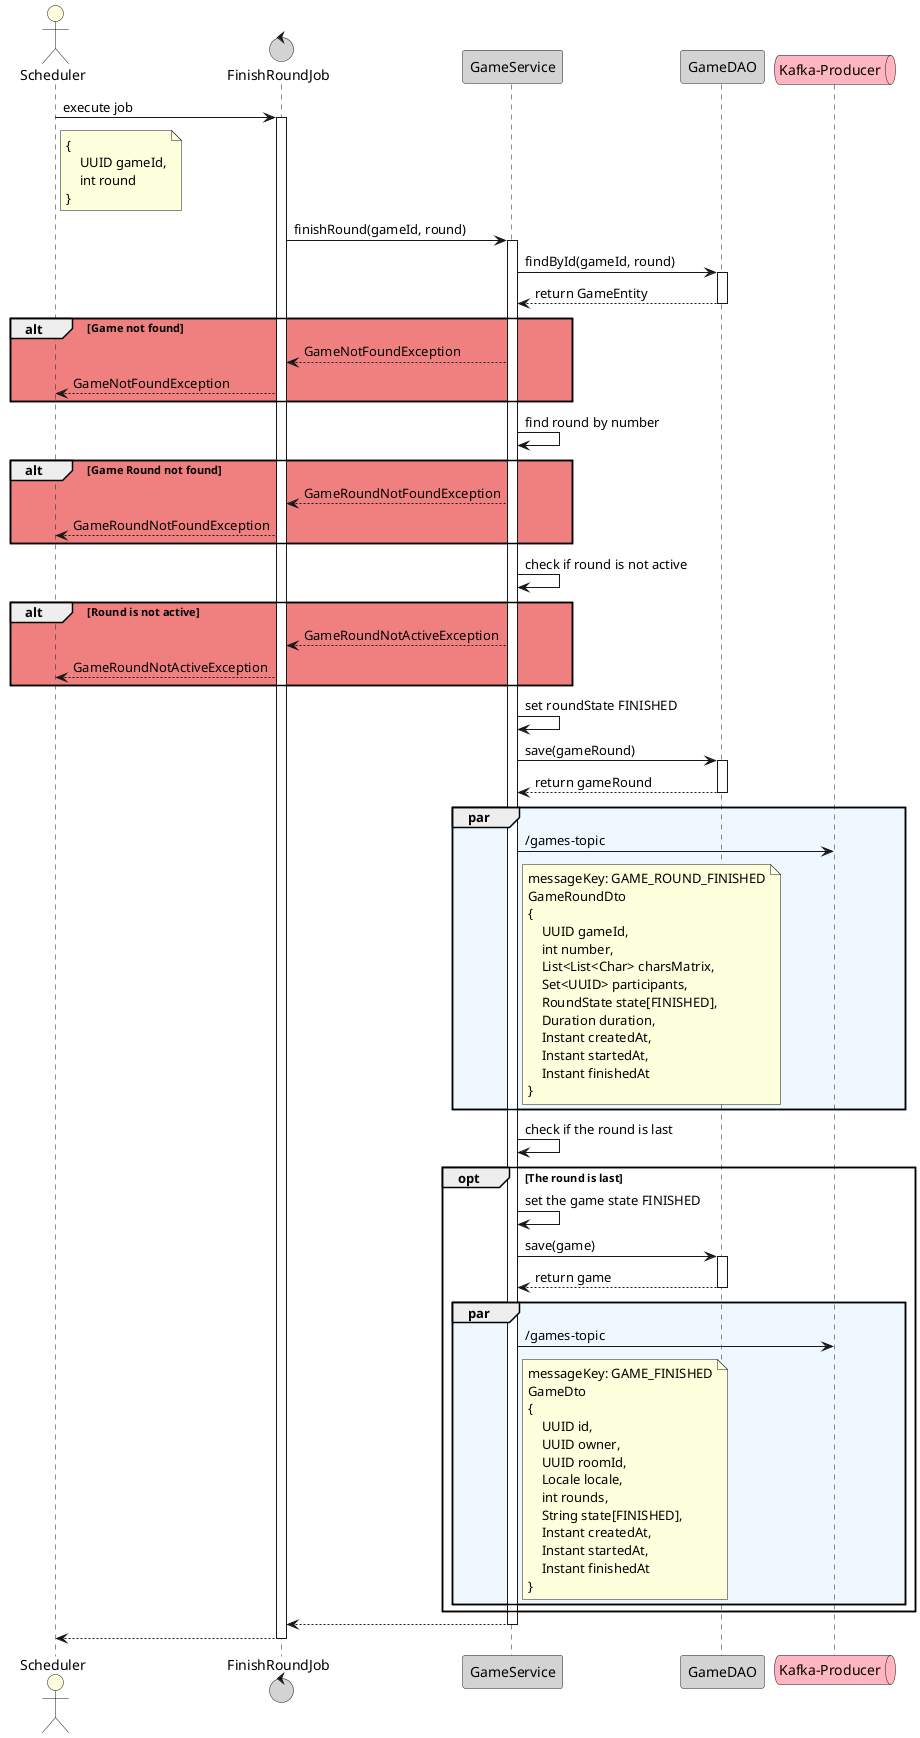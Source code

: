 @startuml

actor "Scheduler" as a #LightYellow
control FinishRoundJob as job #LightGray
participant "GameService" as service #LightGray
participant "GameDAO" as dao #LightGray
queue "Kafka-Producer" as kafkaProducer #LightPink

a -> job: execute job
note right a
{
    UUID gameId,
    int round
}
end note
activate job

job -> service: finishRound(gameId, round)
activate service

service -> dao: findById(gameId, round)
activate dao
dao --> service: return GameEntity
deactivate dao

alt #LightCoral Game not found
    service --> job: GameNotFoundException
    job --> a: GameNotFoundException
end

service -> service: find round by number

alt #LightCoral Game Round not found
    service --> job: GameRoundNotFoundException
    job --> a: GameRoundNotFoundException
end

service -> service: check if round is not active
alt #LightCoral Round is not active
    service --> job: GameRoundNotActiveException
    job --> a: GameRoundNotActiveException
end

service -> service: set roundState FINISHED

service -> dao: save(gameRound)
activate dao
dao --> service: return gameRound
deactivate dao

par #AliceBlue
    service -> kafkaProducer: /games-topic
    note right service
    messageKey: GAME_ROUND_FINISHED
    GameRoundDto
    {
        UUID gameId,
        int number,
        List<List<Char> charsMatrix,
        Set<UUID> participants,
        RoundState state[FINISHED],
        Duration duration,
        Instant createdAt,
        Instant startedAt,
        Instant finishedAt
    }
    end note
end

service -> service: check if the round is last
opt The round is last
    service -> service: set the game state FINISHED
    service -> dao: save(game)
    activate dao
    dao --> service: return game
    deactivate dao
    par #AliceBlue
            service -> kafkaProducer: /games-topic
            note right service
            messageKey: GAME_FINISHED
            GameDto
            {
                UUID id,
                UUID owner,
                UUID roomId,
                Locale locale,
                int rounds,
                String state[FINISHED],
                Instant createdAt,
                Instant startedAt,
                Instant finishedAt
            }
            end note
        end
end

service --> job
deactivate service

job --> a
deactivate job

@enduml